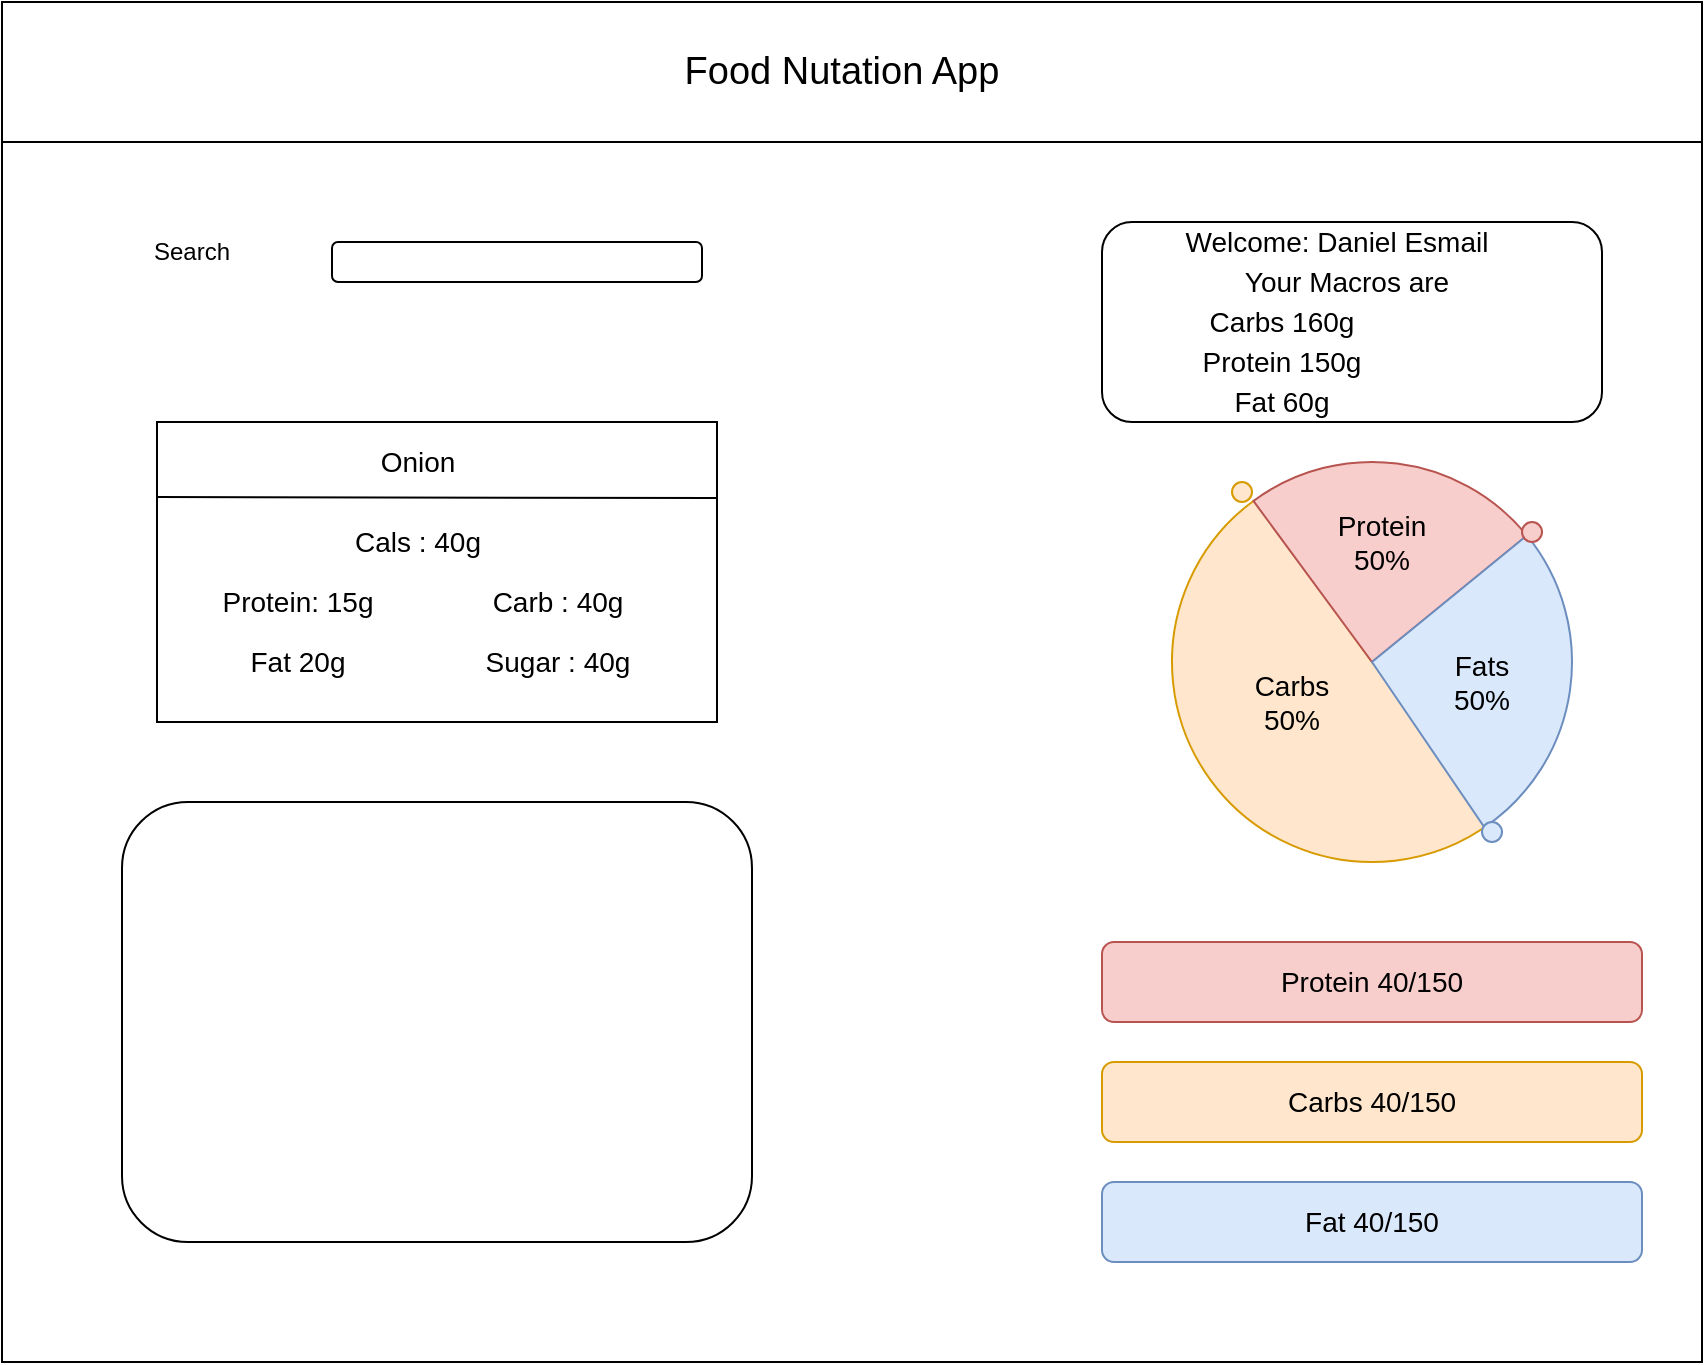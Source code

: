 <mxfile version="15.2.9" type="device"><diagram id="pn37NGvOuNh5aZ4gux7A" name="Page-1"><mxGraphModel dx="1422" dy="705" grid="1" gridSize="10" guides="1" tooltips="1" connect="1" arrows="1" fold="1" page="1" pageScale="1" pageWidth="850" pageHeight="1100" math="0" shadow="0"><root><mxCell id="0"/><mxCell id="1" parent="0"/><mxCell id="hSZFlj4diQE8j-oOHNfq-97" value="" style="rounded=0;whiteSpace=wrap;html=1;fontSize=14;verticalAlign=middle;" vertex="1" parent="1"><mxGeometry y="70" width="850" height="610" as="geometry"/></mxCell><mxCell id="hSZFlj4diQE8j-oOHNfq-1" value="" style="rounded=1;whiteSpace=wrap;html=1;fillColor=#f8cecc;strokeColor=#b85450;" vertex="1" parent="1"><mxGeometry x="550" y="470" width="270" height="40" as="geometry"/></mxCell><mxCell id="hSZFlj4diQE8j-oOHNfq-2" value="" style="rounded=1;whiteSpace=wrap;html=1;fillColor=#ffe6cc;strokeColor=#d79b00;" vertex="1" parent="1"><mxGeometry x="550" y="530" width="270" height="40" as="geometry"/></mxCell><mxCell id="hSZFlj4diQE8j-oOHNfq-3" value="" style="rounded=1;whiteSpace=wrap;html=1;fillColor=#dae8fc;strokeColor=#6c8ebf;" vertex="1" parent="1"><mxGeometry x="550" y="590" width="270" height="40" as="geometry"/></mxCell><mxCell id="hSZFlj4diQE8j-oOHNfq-57" value="Search" style="text;html=1;strokeColor=none;fillColor=none;align=center;verticalAlign=middle;whiteSpace=wrap;rounded=0;" vertex="1" parent="1"><mxGeometry x="40" y="100" width="110" height="50" as="geometry"/></mxCell><mxCell id="hSZFlj4diQE8j-oOHNfq-58" value="" style="rounded=1;whiteSpace=wrap;html=1;" vertex="1" parent="1"><mxGeometry x="165" y="120" width="185" height="20" as="geometry"/></mxCell><mxCell id="hSZFlj4diQE8j-oOHNfq-59" value="" style="rounded=1;whiteSpace=wrap;html=1;" vertex="1" parent="1"><mxGeometry x="60" y="400" width="315" height="220" as="geometry"/></mxCell><mxCell id="hSZFlj4diQE8j-oOHNfq-61" value="" style="rounded=0;whiteSpace=wrap;html=1;" vertex="1" parent="1"><mxGeometry width="850" height="70" as="geometry"/></mxCell><mxCell id="hSZFlj4diQE8j-oOHNfq-62" value="Food Nutation App" style="text;html=1;strokeColor=none;fillColor=none;align=center;verticalAlign=middle;whiteSpace=wrap;rounded=0;fontSize=19;" vertex="1" parent="1"><mxGeometry x="330" y="10" width="180" height="50" as="geometry"/></mxCell><mxCell id="hSZFlj4diQE8j-oOHNfq-63" value="" style="rounded=0;whiteSpace=wrap;html=1;fontSize=19;verticalAlign=middle;" vertex="1" parent="1"><mxGeometry x="77.5" y="210" width="280" height="150" as="geometry"/></mxCell><mxCell id="hSZFlj4diQE8j-oOHNfq-64" value="Onion" style="text;html=1;strokeColor=none;fillColor=none;align=center;verticalAlign=middle;whiteSpace=wrap;rounded=0;fontSize=14;" vertex="1" parent="1"><mxGeometry x="147.5" y="220" width="120" height="20" as="geometry"/></mxCell><mxCell id="hSZFlj4diQE8j-oOHNfq-65" value="Carb : 40g" style="text;html=1;strokeColor=none;fillColor=none;align=center;verticalAlign=middle;whiteSpace=wrap;rounded=0;fontSize=14;" vertex="1" parent="1"><mxGeometry x="217.5" y="290" width="120" height="20" as="geometry"/></mxCell><mxCell id="hSZFlj4diQE8j-oOHNfq-66" value="Protein: 15g" style="text;html=1;strokeColor=none;fillColor=none;align=center;verticalAlign=middle;whiteSpace=wrap;rounded=0;fontSize=14;" vertex="1" parent="1"><mxGeometry x="87.5" y="290" width="120" height="20" as="geometry"/></mxCell><mxCell id="hSZFlj4diQE8j-oOHNfq-67" value="Fat 20g" style="text;html=1;strokeColor=none;fillColor=none;align=center;verticalAlign=middle;whiteSpace=wrap;rounded=0;fontSize=14;" vertex="1" parent="1"><mxGeometry x="87.5" y="320" width="120" height="20" as="geometry"/></mxCell><mxCell id="hSZFlj4diQE8j-oOHNfq-70" value="" style="verticalLabelPosition=bottom;verticalAlign=top;html=1;shape=mxgraph.basic.pie;startAngle=0.398;endAngle=0.9;fontSize=14;fillColor=#ffe6cc;strokeColor=#d79b00;" vertex="1" parent="1"><mxGeometry x="585" y="230" width="200" height="200" as="geometry"/></mxCell><mxCell id="hSZFlj4diQE8j-oOHNfq-72" value="" style="verticalLabelPosition=bottom;verticalAlign=top;html=1;shape=mxgraph.basic.pie;startAngle=0.899;endAngle=0.141;fontSize=14;fillColor=#f8cecc;strokeColor=#b85450;" vertex="1" parent="1"><mxGeometry x="585" y="230" width="200" height="200" as="geometry"/></mxCell><mxCell id="hSZFlj4diQE8j-oOHNfq-73" value="" style="verticalLabelPosition=bottom;verticalAlign=top;html=1;shape=mxgraph.basic.pie;startAngle=0.141;endAngle=0.405;fontSize=14;fillColor=#dae8fc;strokeColor=#6c8ebf;" vertex="1" parent="1"><mxGeometry x="585" y="230" width="200" height="200" as="geometry"/></mxCell><mxCell id="hSZFlj4diQE8j-oOHNfq-74" value="Cals : 40g" style="text;html=1;strokeColor=none;fillColor=none;align=center;verticalAlign=middle;whiteSpace=wrap;rounded=0;fontSize=14;" vertex="1" parent="1"><mxGeometry x="147.5" y="260" width="120" height="20" as="geometry"/></mxCell><mxCell id="hSZFlj4diQE8j-oOHNfq-76" value="Sugar : 40g" style="text;html=1;strokeColor=none;fillColor=none;align=center;verticalAlign=middle;whiteSpace=wrap;rounded=0;fontSize=14;" vertex="1" parent="1"><mxGeometry x="217.5" y="320" width="120" height="20" as="geometry"/></mxCell><mxCell id="hSZFlj4diQE8j-oOHNfq-77" value="" style="rounded=1;whiteSpace=wrap;html=1;fontSize=14;verticalAlign=middle;" vertex="1" parent="1"><mxGeometry x="550" y="110" width="250" height="100" as="geometry"/></mxCell><mxCell id="hSZFlj4diQE8j-oOHNfq-78" value="Welcome: Daniel Esmail" style="text;html=1;strokeColor=none;fillColor=none;align=center;verticalAlign=middle;whiteSpace=wrap;rounded=0;fontSize=14;" vertex="1" parent="1"><mxGeometry x="585" y="110" width="165" height="20" as="geometry"/></mxCell><mxCell id="hSZFlj4diQE8j-oOHNfq-79" value="Your Macros are" style="text;html=1;strokeColor=none;fillColor=none;align=center;verticalAlign=middle;whiteSpace=wrap;rounded=0;fontSize=14;" vertex="1" parent="1"><mxGeometry x="585" y="130" width="175" height="20" as="geometry"/></mxCell><mxCell id="hSZFlj4diQE8j-oOHNfq-80" value="Carbs 40/150" style="text;html=1;strokeColor=none;fillColor=none;align=center;verticalAlign=middle;whiteSpace=wrap;rounded=0;fontSize=14;" vertex="1" parent="1"><mxGeometry x="615" y="540" width="140" height="20" as="geometry"/></mxCell><mxCell id="hSZFlj4diQE8j-oOHNfq-81" value="Protein 40/150" style="text;html=1;strokeColor=none;fillColor=none;align=center;verticalAlign=middle;whiteSpace=wrap;rounded=0;fontSize=14;" vertex="1" parent="1"><mxGeometry x="615" y="480" width="140" height="20" as="geometry"/></mxCell><mxCell id="hSZFlj4diQE8j-oOHNfq-82" value="Fat 40/150" style="text;html=1;strokeColor=none;fillColor=none;align=center;verticalAlign=middle;whiteSpace=wrap;rounded=0;fontSize=14;" vertex="1" parent="1"><mxGeometry x="615" y="600" width="140" height="20" as="geometry"/></mxCell><mxCell id="hSZFlj4diQE8j-oOHNfq-83" value="Carbs 160g" style="text;html=1;strokeColor=none;fillColor=none;align=center;verticalAlign=middle;whiteSpace=wrap;rounded=0;fontSize=14;" vertex="1" parent="1"><mxGeometry x="570" y="150" width="140" height="20" as="geometry"/></mxCell><mxCell id="hSZFlj4diQE8j-oOHNfq-84" value="Protein 150g" style="text;html=1;strokeColor=none;fillColor=none;align=center;verticalAlign=middle;whiteSpace=wrap;rounded=0;fontSize=14;" vertex="1" parent="1"><mxGeometry x="570" y="170" width="140" height="20" as="geometry"/></mxCell><mxCell id="hSZFlj4diQE8j-oOHNfq-85" value="Fat 60g" style="text;html=1;strokeColor=none;fillColor=none;align=center;verticalAlign=middle;whiteSpace=wrap;rounded=0;fontSize=14;" vertex="1" parent="1"><mxGeometry x="570" y="190" width="140" height="20" as="geometry"/></mxCell><mxCell id="hSZFlj4diQE8j-oOHNfq-86" value="" style="endArrow=none;html=1;fontSize=14;exitX=0;exitY=0.25;exitDx=0;exitDy=0;" edge="1" parent="1" source="hSZFlj4diQE8j-oOHNfq-63"><mxGeometry width="50" height="50" relative="1" as="geometry"><mxPoint x="167.5" y="280" as="sourcePoint"/><mxPoint x="357.5" y="248" as="targetPoint"/></mxGeometry></mxCell><mxCell id="hSZFlj4diQE8j-oOHNfq-87" value="" style="ellipse;whiteSpace=wrap;html=1;aspect=fixed;fontSize=14;verticalAlign=middle;fillColor=#ffe6cc;strokeColor=#d79b00;" vertex="1" parent="1"><mxGeometry x="615" y="240" width="10" height="10" as="geometry"/></mxCell><mxCell id="hSZFlj4diQE8j-oOHNfq-89" value="" style="ellipse;whiteSpace=wrap;html=1;aspect=fixed;fontSize=14;verticalAlign=middle;fillColor=#f8cecc;strokeColor=#b85450;" vertex="1" parent="1"><mxGeometry x="760" y="260" width="10" height="10" as="geometry"/></mxCell><mxCell id="hSZFlj4diQE8j-oOHNfq-90" value="" style="ellipse;whiteSpace=wrap;html=1;aspect=fixed;fontSize=14;verticalAlign=middle;fillColor=#dae8fc;strokeColor=#6c8ebf;" vertex="1" parent="1"><mxGeometry x="740" y="410" width="10" height="10" as="geometry"/></mxCell><mxCell id="hSZFlj4diQE8j-oOHNfq-91" value="Carbs&lt;br&gt;50%" style="text;html=1;align=center;verticalAlign=middle;whiteSpace=wrap;rounded=0;fontSize=14;" vertex="1" parent="1"><mxGeometry x="625" y="330" width="40" height="40" as="geometry"/></mxCell><mxCell id="hSZFlj4diQE8j-oOHNfq-95" value="Fats&lt;br&gt;50%" style="text;html=1;align=center;verticalAlign=middle;whiteSpace=wrap;rounded=0;fontSize=14;" vertex="1" parent="1"><mxGeometry x="720" y="320" width="40" height="40" as="geometry"/></mxCell><mxCell id="hSZFlj4diQE8j-oOHNfq-96" value="Protein&lt;br&gt;50%" style="text;html=1;align=center;verticalAlign=middle;whiteSpace=wrap;rounded=0;fontSize=14;" vertex="1" parent="1"><mxGeometry x="670" y="250" width="40" height="40" as="geometry"/></mxCell></root></mxGraphModel></diagram></mxfile>